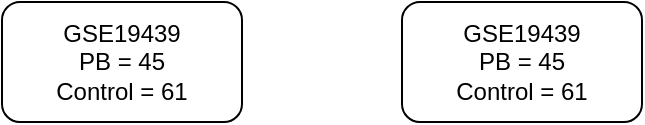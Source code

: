 <mxfile version="24.7.14">
  <diagram name="第 1 页" id="9upD9VpD8PzAfyVtx7UW">
    <mxGraphModel dx="1042" dy="531" grid="1" gridSize="10" guides="1" tooltips="1" connect="1" arrows="1" fold="1" page="1" pageScale="1" pageWidth="827" pageHeight="1169" math="0" shadow="0">
      <root>
        <mxCell id="0" />
        <mxCell id="1" parent="0" />
        <mxCell id="N-s2DV5ZsmPViQI8oDyz-1" value="GSE19439&lt;div&gt;&lt;font face=&quot;Helvetica&quot;&gt;PB = 45&lt;br&gt;&lt;/font&gt;&lt;div&gt;&lt;div&gt;Control = 61&lt;/div&gt;&lt;/div&gt;&lt;/div&gt;" style="rounded=1;whiteSpace=wrap;html=1;" vertex="1" parent="1">
          <mxGeometry x="270" y="100" width="120" height="60" as="geometry" />
        </mxCell>
        <mxCell id="N-s2DV5ZsmPViQI8oDyz-2" value="GSE19439&lt;div&gt;&lt;font face=&quot;Helvetica&quot;&gt;PB = 45&lt;br&gt;&lt;/font&gt;&lt;div&gt;&lt;div&gt;Control = 61&lt;/div&gt;&lt;/div&gt;&lt;/div&gt;" style="rounded=1;whiteSpace=wrap;html=1;" vertex="1" parent="1">
          <mxGeometry x="470" y="100" width="120" height="60" as="geometry" />
        </mxCell>
      </root>
    </mxGraphModel>
  </diagram>
</mxfile>
